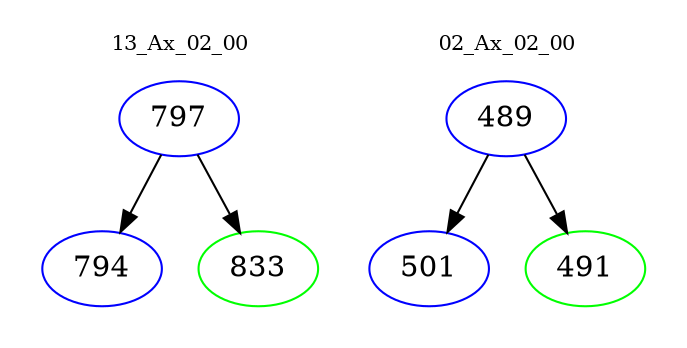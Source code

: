 digraph{
subgraph cluster_0 {
color = white
label = "13_Ax_02_00";
fontsize=10;
T0_797 [label="797", color="blue"]
T0_797 -> T0_794 [color="black"]
T0_794 [label="794", color="blue"]
T0_797 -> T0_833 [color="black"]
T0_833 [label="833", color="green"]
}
subgraph cluster_1 {
color = white
label = "02_Ax_02_00";
fontsize=10;
T1_489 [label="489", color="blue"]
T1_489 -> T1_501 [color="black"]
T1_501 [label="501", color="blue"]
T1_489 -> T1_491 [color="black"]
T1_491 [label="491", color="green"]
}
}
